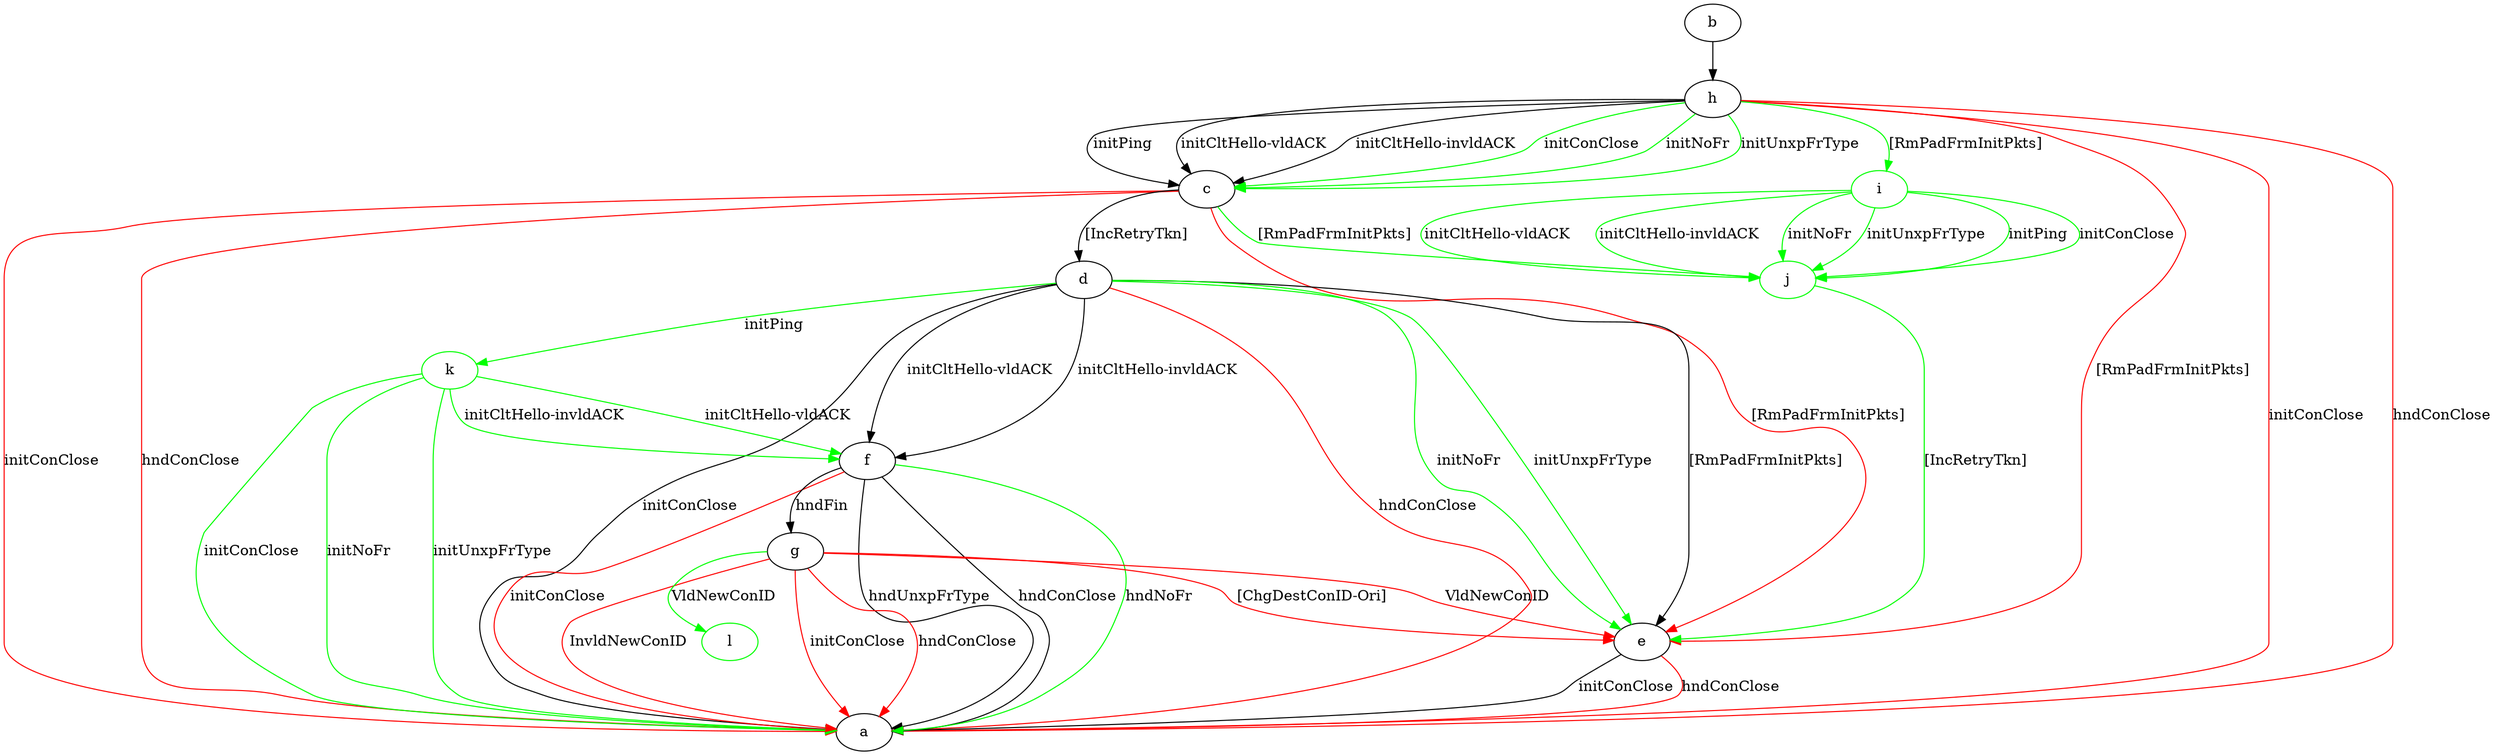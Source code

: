 digraph "" {
	b -> h	[key=0];
	c -> a	[key=0,
		color=red,
		label="initConClose "];
	c -> a	[key=1,
		color=red,
		label="hndConClose "];
	c -> d	[key=0,
		label="[IncRetryTkn] "];
	c -> e	[key=0,
		color=red,
		label="[RmPadFrmInitPkts] "];
	j	[color=green];
	c -> j	[key=0,
		color=green,
		label="[RmPadFrmInitPkts] "];
	d -> a	[key=0,
		label="initConClose "];
	d -> a	[key=1,
		color=red,
		label="hndConClose "];
	d -> e	[key=0,
		label="[RmPadFrmInitPkts] "];
	d -> e	[key=1,
		color=green,
		label="initNoFr "];
	d -> e	[key=2,
		color=green,
		label="initUnxpFrType "];
	d -> f	[key=0,
		label="initCltHello-vldACK "];
	d -> f	[key=1,
		label="initCltHello-invldACK "];
	k	[color=green];
	d -> k	[key=0,
		color=green,
		label="initPing "];
	e -> a	[key=0,
		label="initConClose "];
	e -> a	[key=1,
		color=red,
		label="hndConClose "];
	f -> a	[key=0,
		label="hndUnxpFrType "];
	f -> a	[key=1,
		label="hndConClose "];
	f -> a	[key=2,
		color=green,
		label="hndNoFr "];
	f -> a	[key=3,
		color=red,
		label="initConClose "];
	f -> g	[key=0,
		label="hndFin "];
	g -> a	[key=0,
		color=red,
		label="initConClose "];
	g -> a	[key=1,
		color=red,
		label="hndConClose "];
	g -> a	[key=2,
		color=red,
		label="InvldNewConID "];
	g -> e	[key=0,
		color=red,
		label="VldNewConID "];
	g -> e	[key=1,
		color=red,
		label="[ChgDestConID-Ori] "];
	l	[color=green];
	g -> l	[key=0,
		color=green,
		label="VldNewConID "];
	h -> a	[key=0,
		color=red,
		label="initConClose "];
	h -> a	[key=1,
		color=red,
		label="hndConClose "];
	h -> c	[key=0,
		label="initPing "];
	h -> c	[key=1,
		label="initCltHello-vldACK "];
	h -> c	[key=2,
		label="initCltHello-invldACK "];
	h -> c	[key=3,
		color=green,
		label="initConClose "];
	h -> c	[key=4,
		color=green,
		label="initNoFr "];
	h -> c	[key=5,
		color=green,
		label="initUnxpFrType "];
	h -> e	[key=0,
		color=red,
		label="[RmPadFrmInitPkts] "];
	i	[color=green];
	h -> i	[key=0,
		color=green,
		label="[RmPadFrmInitPkts] "];
	i -> j	[key=0,
		color=green,
		label="initPing "];
	i -> j	[key=1,
		color=green,
		label="initConClose "];
	i -> j	[key=2,
		color=green,
		label="initCltHello-vldACK "];
	i -> j	[key=3,
		color=green,
		label="initCltHello-invldACK "];
	i -> j	[key=4,
		color=green,
		label="initNoFr "];
	i -> j	[key=5,
		color=green,
		label="initUnxpFrType "];
	j -> e	[key=0,
		color=green,
		label="[IncRetryTkn] "];
	k -> a	[key=0,
		color=green,
		label="initConClose "];
	k -> a	[key=1,
		color=green,
		label="initNoFr "];
	k -> a	[key=2,
		color=green,
		label="initUnxpFrType "];
	k -> f	[key=0,
		color=green,
		label="initCltHello-vldACK "];
	k -> f	[key=1,
		color=green,
		label="initCltHello-invldACK "];
}
